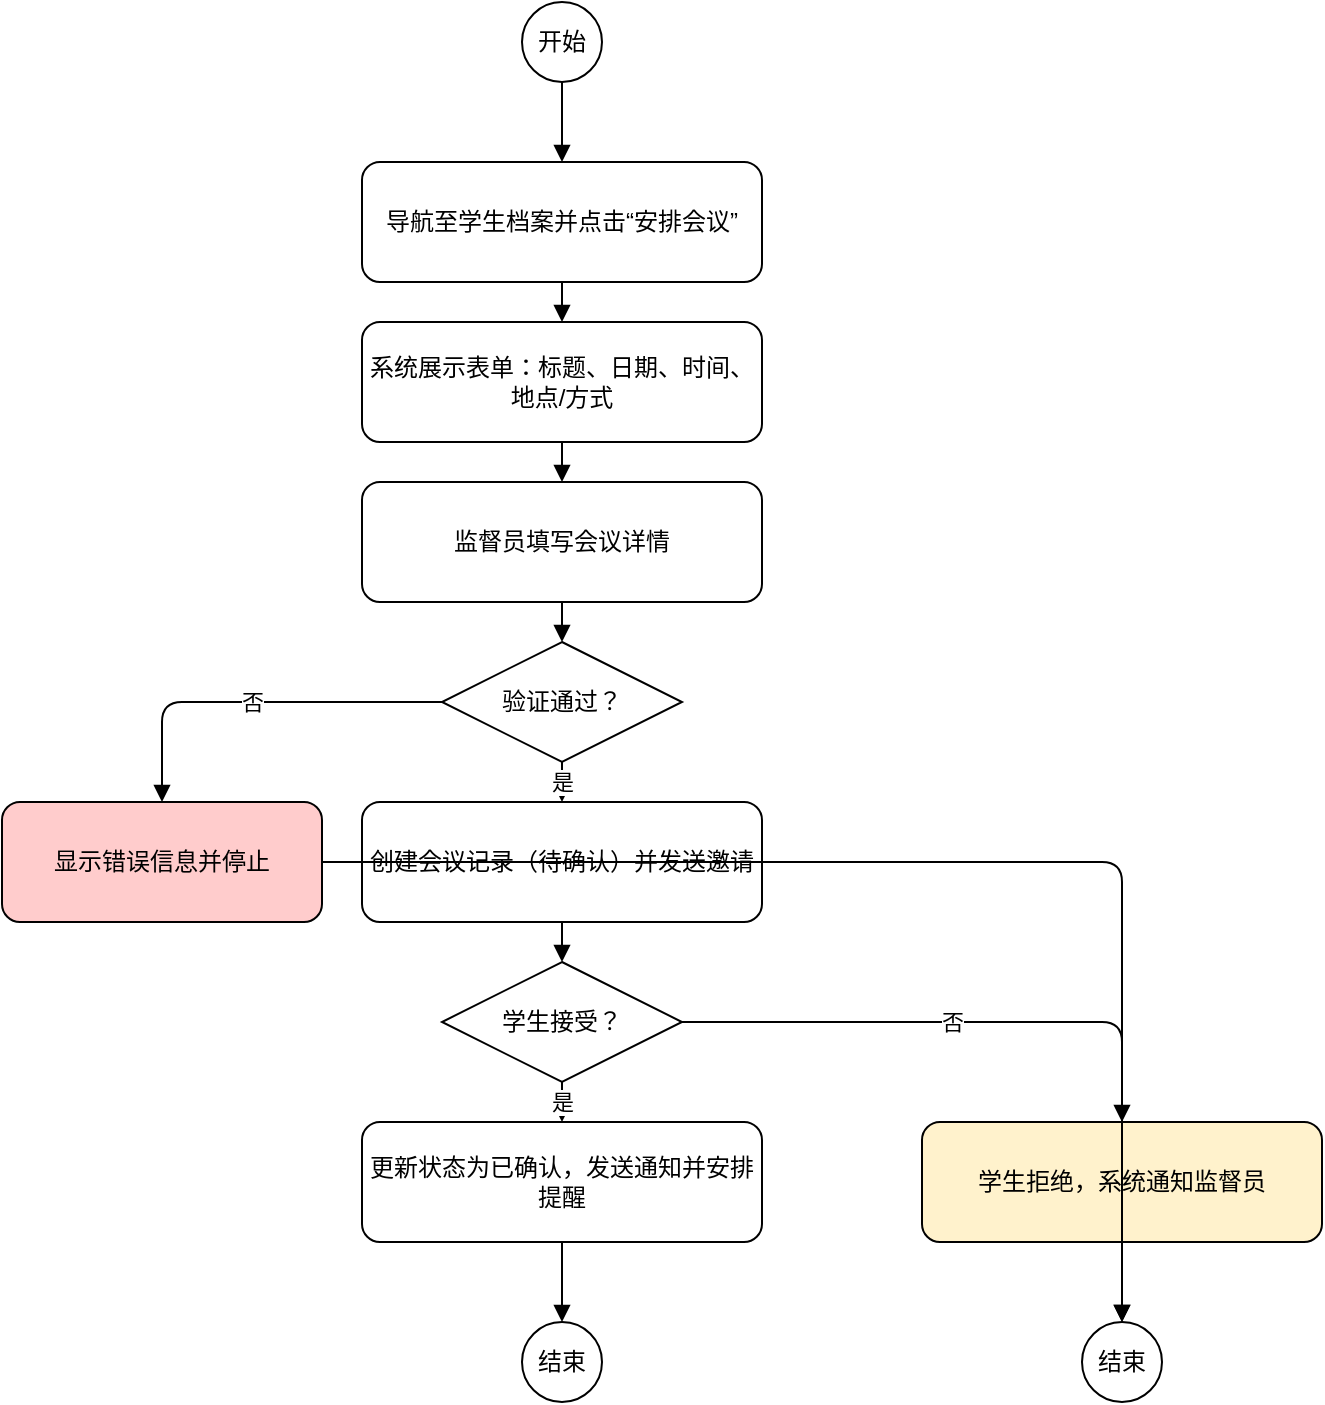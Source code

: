 <?xml version="1.0" encoding="UTF-8"?>
<mxfile version="15.8.7" type="device">
  <diagram id="W5pJ6fV9D0MbSZkIYVY_" name="Activity Diagram">
    <mxGraphModel dx="1366" dy="768" grid="1" gridSize="10" guides="1" tooltips="1" connect="1" arrows="1" fold="1" page="1" pageScale="1" pageWidth="1169" pageHeight="827" math="0" shadow="0">
      <root>
        <mxCell id="0"/>
        <mxCell id="1" parent="0"/>
        <!-- 开始 -->
        <mxCell id="2" value="开始" style="ellipse;whiteSpace=wrap;html=1;aspect=fixed;" vertex="1" parent="1">
          <mxGeometry x="300" y="60" width="40" height="40" as="geometry"/>
        </mxCell>
        <!-- Supervisor navigates -->
        <mxCell id="3" value="导航至学生档案并点击“安排会议”" style="rounded=1;whiteSpace=wrap;html=1;" vertex="1" parent="1">
          <mxGeometry x="220" y="140" width="200" height="60" as="geometry"/>
        </mxCell>
        <!-- System displays form -->
        <mxCell id="4" value="系统展示表单：标题、日期、时间、地点/方式" style="rounded=1;whiteSpace=wrap;html=1;" vertex="1" parent="1">
          <mxGeometry x="220" y="220" width="200" height="60" as="geometry"/>
        </mxCell>
        <!-- Supervisor fills details -->
        <mxCell id="5" value="监督员填写会议详情" style="rounded=1;whiteSpace=wrap;html=1;" vertex="1" parent="1">
          <mxGeometry x="220" y="300" width="200" height="60" as="geometry"/>
        </mxCell>
        <!-- Decision: validation -->
        <mxCell id="6" value="验证通过？" style="rhombus;whiteSpace=wrap;html=1;" vertex="1" parent="1">
          <mxGeometry x="260" y="380" width="120" height="60" as="geometry"/>
        </mxCell>
        <!-- A1: error path -->
        <mxCell id="7" value="显示错误信息并停止" style="rounded=1;whiteSpace=wrap;html=1;fillColor=#FFCCCC;" vertex="1" parent="1">
          <mxGeometry x="40" y="460" width="160" height="60" as="geometry"/>
        </mxCell>
        <!-- Create meeting record pending confirmation -->
        <mxCell id="8" value="创建会议记录（待确认）并发送邀请" style="rounded=1;whiteSpace=wrap;html=1;" vertex="1" parent="1">
          <mxGeometry x="220" y="460" width="200" height="60" as="geometry"/>
        </mxCell>
        <!-- Decision: student accept? -->
        <mxCell id="9" value="学生接受？" style="rhombus;whiteSpace=wrap;html=1;" vertex="1" parent="1">
          <mxGeometry x="260" y="540" width="120" height="60" as="geometry"/>
        </mxCell>
        <!-- Accept path -->
        <mxCell id="10" value="更新状态为已确认，发送通知并安排提醒" style="rounded=1;whiteSpace=wrap;html=1;" vertex="1" parent="1">
          <mxGeometry x="220" y="620" width="200" height="60" as="geometry"/>
        </mxCell>
        <!-- Decline path -->
        <mxCell id="11" value="学生拒绝，系统通知监督员" style="rounded=1;whiteSpace=wrap;html=1;fillColor=#FFF2CC;" vertex="1" parent="1">
          <mxGeometry x="500" y="620" width="200" height="60" as="geometry"/>
        </mxCell>
        <!-- End Success -->
        <mxCell id="12" value="结束" style="ellipse;whiteSpace=wrap;html=1;aspect=fixed;" vertex="1" parent="1">
          <mxGeometry x="300" y="720" width="40" height="40" as="geometry"/>
        </mxCell>
        <!-- End Decline/Error -->
        <mxCell id="13" value="结束" style="ellipse;whiteSpace=wrap;html=1;aspect=fixed;" vertex="1" parent="1">
          <mxGeometry x="580" y="720" width="40" height="40" as="geometry"/>
        </mxCell>
        <!-- Edges -->
        <mxCell id="20" style="edgeStyle=orthogonalEdgeStyle;html=1;endArrow=block;" edge="1" parent="1" source="2" target="3">
          <mxGeometry relative="1" as="geometry"/>
        </mxCell>
        <mxCell id="21" style="edgeStyle=orthogonalEdgeStyle;html=1;endArrow=block;" edge="1" parent="1" source="3" target="4">
          <mxGeometry relative="1" as="geometry"/>
        </mxCell>
        <mxCell id="22" style="edgeStyle=orthogonalEdgeStyle;html=1;endArrow=block;" edge="1" parent="1" source="4" target="5">
          <mxGeometry relative="1" as="geometry"/>
        </mxCell>
        <mxCell id="23" style="edgeStyle=orthogonalEdgeStyle;html=1;endArrow=block;" edge="1" parent="1" source="5" target="6">
          <mxGeometry relative="1" as="geometry"/>
        </mxCell>
        <!-- Decision split -->
        <mxCell id="24" value="否" style="edgeStyle=orthogonalEdgeStyle;html=1;endArrow=block;" edge="1" parent="1" source="6" target="7">
          <mxGeometry relative="1" as="geometry"/>
        </mxCell>
        <mxCell id="25" value="是" style="edgeStyle=orthogonalEdgeStyle;html=1;endArrow=block;" edge="1" parent="1" source="6" target="8">
          <mxGeometry relative="1" as="geometry"/>
        </mxCell>
        <!-- Error to End -->
        <mxCell id="26" style="edgeStyle=orthogonalEdgeStyle;html=1;endArrow=block;" edge="1" parent="1" source="7" target="13">
          <mxGeometry relative="1" as="geometry"/>
        </mxCell>
        <!-- Continue -->
        <mxCell id="27" style="edgeStyle=orthogonalEdgeStyle;html=1;endArrow=block;" edge="1" parent="1" source="8" target="9">
          <mxGeometry relative="1" as="geometry"/>
        </mxCell>
        <!-- Decision student response -->
        <mxCell id="28" value="是" style="edgeStyle=orthogonalEdgeStyle;html=1;endArrow=block;" edge="1" parent="1" source="9" target="10">
          <mxGeometry relative="1" as="geometry"/>
        </mxCell>
        <mxCell id="29" value="否" style="edgeStyle=orthogonalEdgeStyle;html=1;endArrow=block;" edge="1" parent="1" source="9" target="11">
          <mxGeometry relative="1" as="geometry"/>
        </mxCell>
        <!-- Endings -->
        <mxCell id="30" style="edgeStyle=orthogonalEdgeStyle;html=1;endArrow=block;" edge="1" parent="1" source="10" target="12">
          <mxGeometry relative="1" as="geometry"/>
        </mxCell>
        <mxCell id="31" style="edgeStyle=orthogonalEdgeStyle;html=1;endArrow=block;" edge="1" parent="1" source="11" target="13">
          <mxGeometry relative="1" as="geometry"/>
        </mxCell>
      </root>
    </mxGraphModel>
  </diagram>
</mxfile> 